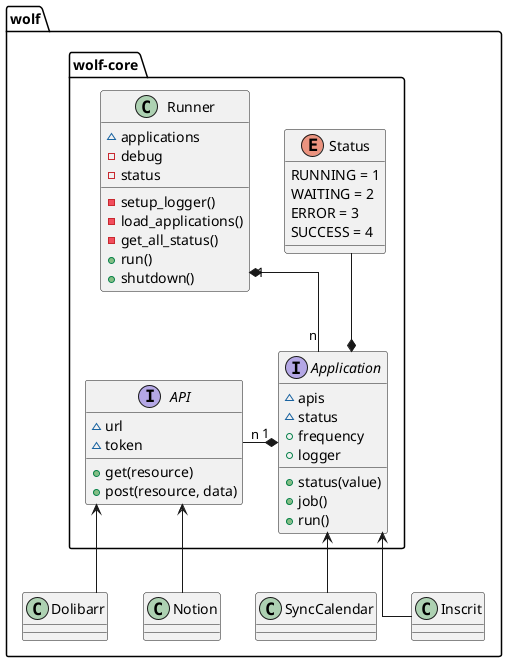 @startuml
'https://plantuml.com/class-diagram
skinparam linetype ortho
package wolf{
package wolf-core{
class Runner{
~ applications
- debug
- status
- setup_logger()
- load_applications()
- get_all_status()
+ run()
+ shutdown()
}

interface API{
~ url
~ token
+ get(resource)
+ post(resource, data)
}

interface Application{
~ apis
~ status
+ frequency
+ logger
+ status(value)
+ job()
+ run()

}

enum Status{
RUNNING = 1
WAITING = 2
ERROR = 3
SUCCESS = 4
}
}

class Dolibarr{

}

class Notion{

}

class SyncCalendar{

}

class Inscrit{

}
}

Runner "1" *-- "n" Application
Application "1" *-left- "n" API
API <-- Dolibarr
API <-- Notion
Application <-- SyncCalendar
Application <-- Inscrit
Application *-up- Status

@enduml
